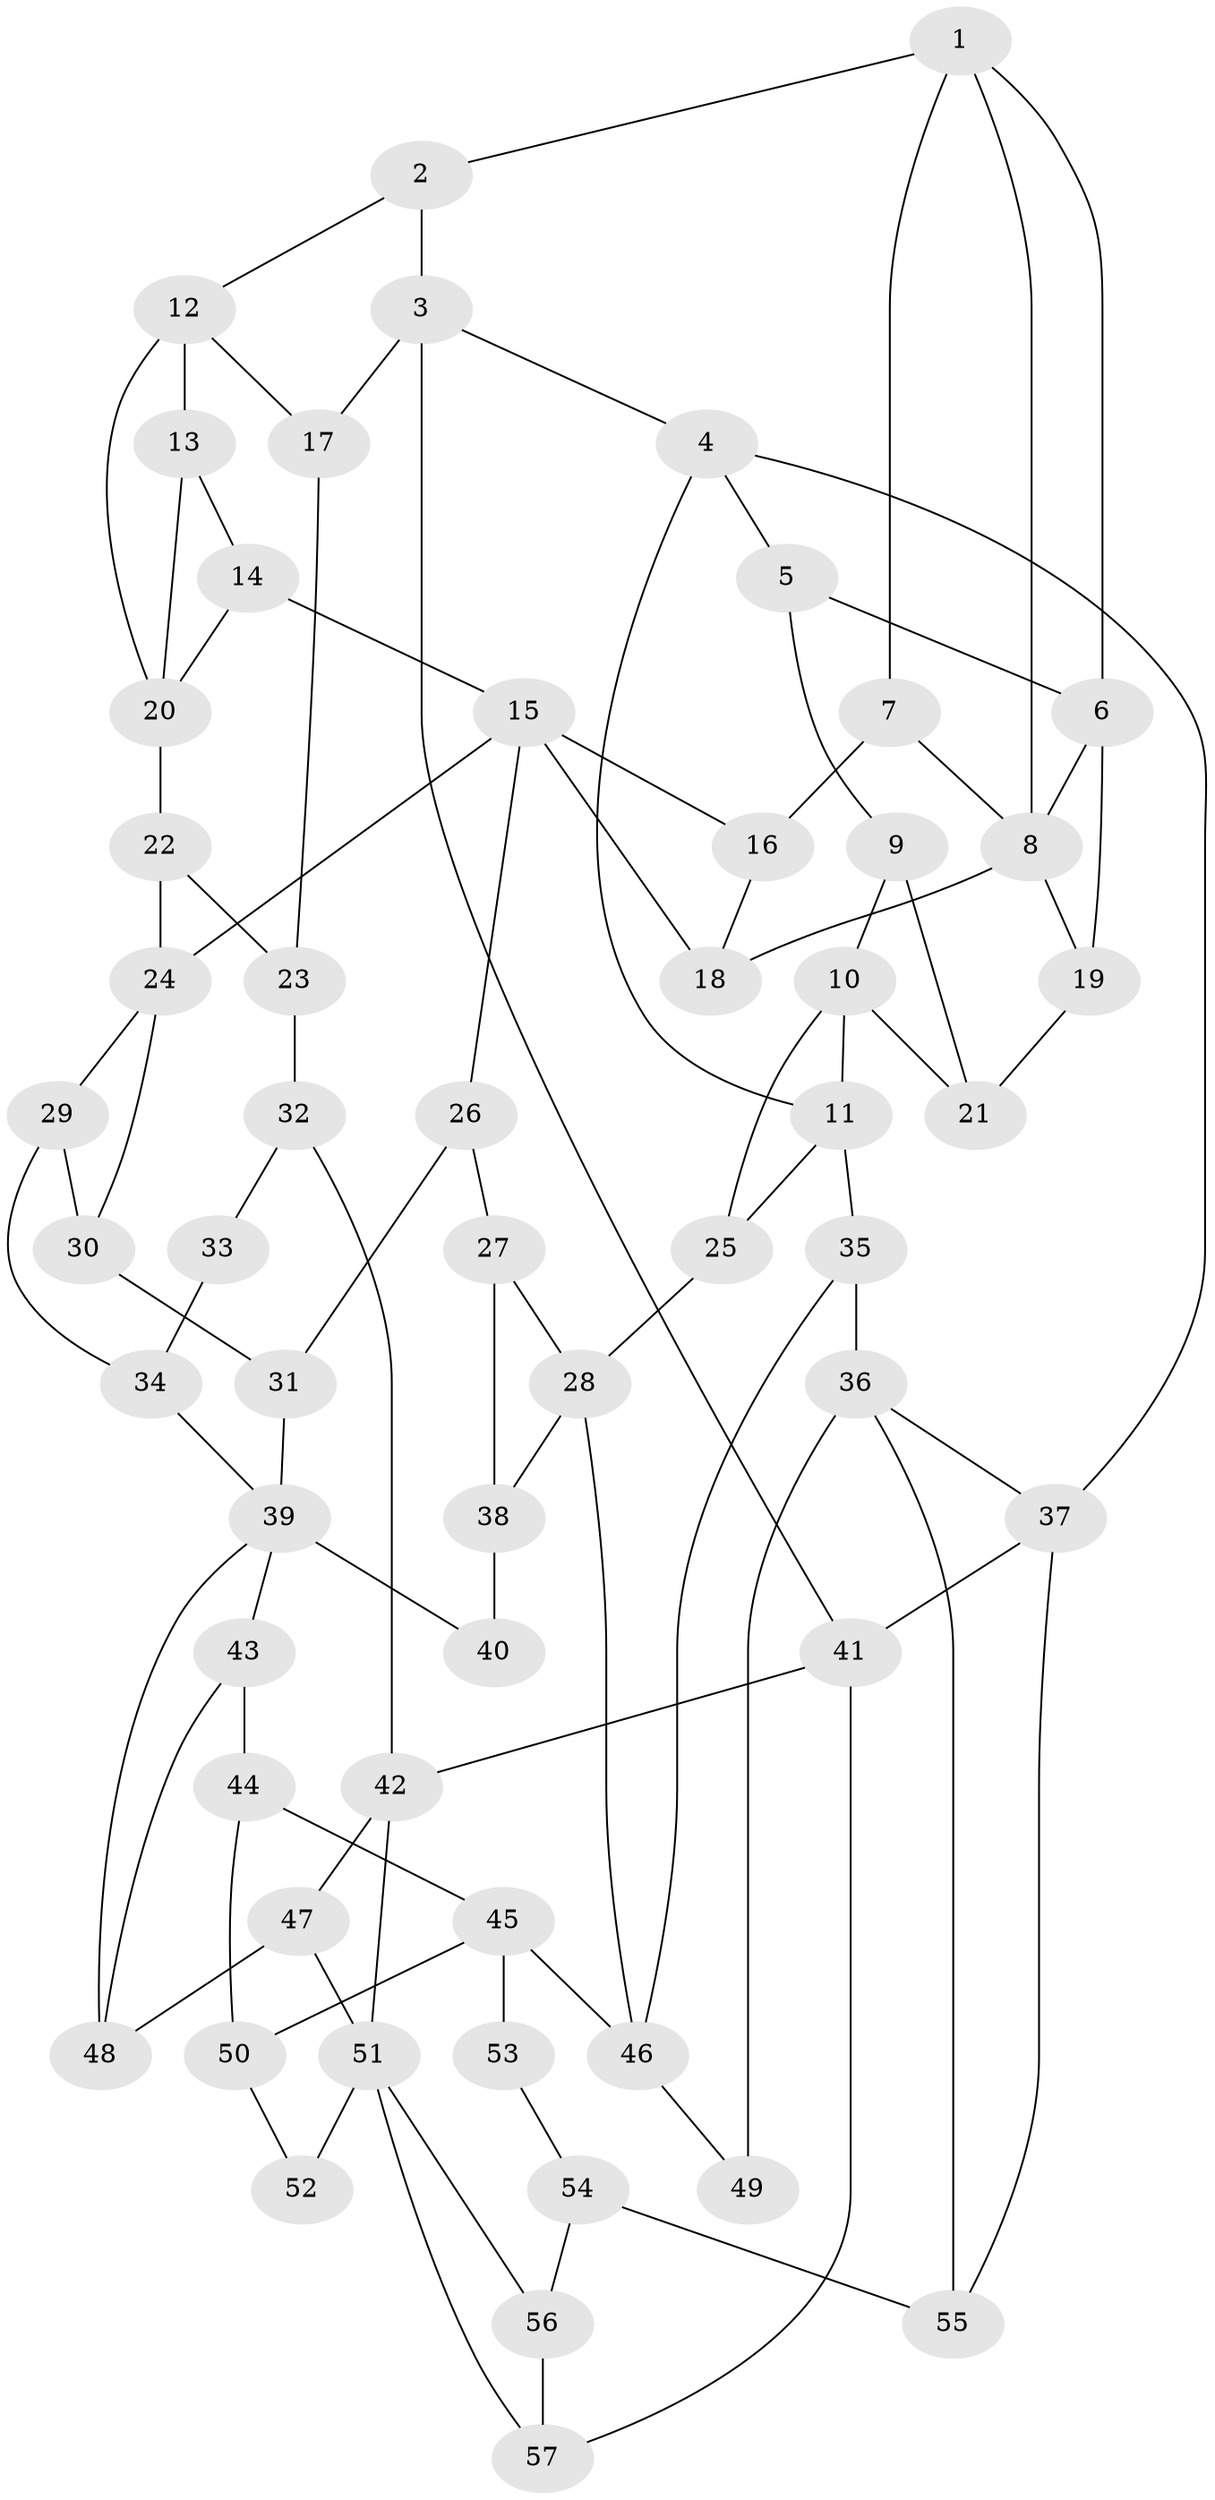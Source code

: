 // original degree distribution, {3: 0.03508771929824561, 4: 0.20175438596491227, 6: 0.21929824561403508, 5: 0.543859649122807}
// Generated by graph-tools (version 1.1) at 2025/38/03/09/25 02:38:53]
// undirected, 57 vertices, 95 edges
graph export_dot {
graph [start="1"]
  node [color=gray90,style=filled];
  1;
  2;
  3;
  4;
  5;
  6;
  7;
  8;
  9;
  10;
  11;
  12;
  13;
  14;
  15;
  16;
  17;
  18;
  19;
  20;
  21;
  22;
  23;
  24;
  25;
  26;
  27;
  28;
  29;
  30;
  31;
  32;
  33;
  34;
  35;
  36;
  37;
  38;
  39;
  40;
  41;
  42;
  43;
  44;
  45;
  46;
  47;
  48;
  49;
  50;
  51;
  52;
  53;
  54;
  55;
  56;
  57;
  1 -- 2 [weight=1.0];
  1 -- 6 [weight=1.0];
  1 -- 7 [weight=1.0];
  1 -- 8 [weight=1.0];
  2 -- 3 [weight=1.0];
  2 -- 12 [weight=1.0];
  3 -- 4 [weight=1.0];
  3 -- 17 [weight=1.0];
  3 -- 41 [weight=1.0];
  4 -- 5 [weight=1.0];
  4 -- 11 [weight=1.0];
  4 -- 37 [weight=1.0];
  5 -- 6 [weight=2.0];
  5 -- 9 [weight=1.0];
  6 -- 8 [weight=1.0];
  6 -- 19 [weight=2.0];
  7 -- 8 [weight=1.0];
  7 -- 16 [weight=1.0];
  8 -- 18 [weight=1.0];
  8 -- 19 [weight=1.0];
  9 -- 10 [weight=1.0];
  9 -- 21 [weight=1.0];
  10 -- 11 [weight=2.0];
  10 -- 21 [weight=1.0];
  10 -- 25 [weight=2.0];
  11 -- 25 [weight=1.0];
  11 -- 35 [weight=1.0];
  12 -- 13 [weight=2.0];
  12 -- 17 [weight=1.0];
  12 -- 20 [weight=1.0];
  13 -- 14 [weight=1.0];
  13 -- 20 [weight=1.0];
  14 -- 15 [weight=1.0];
  14 -- 20 [weight=1.0];
  15 -- 16 [weight=1.0];
  15 -- 18 [weight=1.0];
  15 -- 24 [weight=1.0];
  15 -- 26 [weight=1.0];
  16 -- 18 [weight=1.0];
  17 -- 23 [weight=1.0];
  19 -- 21 [weight=1.0];
  20 -- 22 [weight=2.0];
  22 -- 23 [weight=2.0];
  22 -- 24 [weight=2.0];
  23 -- 32 [weight=2.0];
  24 -- 29 [weight=1.0];
  24 -- 30 [weight=1.0];
  25 -- 28 [weight=2.0];
  26 -- 27 [weight=1.0];
  26 -- 31 [weight=1.0];
  27 -- 28 [weight=1.0];
  27 -- 38 [weight=1.0];
  28 -- 38 [weight=1.0];
  28 -- 46 [weight=2.0];
  29 -- 30 [weight=1.0];
  29 -- 34 [weight=1.0];
  30 -- 31 [weight=1.0];
  31 -- 39 [weight=1.0];
  32 -- 33 [weight=2.0];
  32 -- 42 [weight=2.0];
  33 -- 34 [weight=1.0];
  34 -- 39 [weight=1.0];
  35 -- 36 [weight=2.0];
  35 -- 46 [weight=1.0];
  36 -- 37 [weight=1.0];
  36 -- 49 [weight=2.0];
  36 -- 55 [weight=1.0];
  37 -- 41 [weight=1.0];
  37 -- 55 [weight=1.0];
  38 -- 40 [weight=1.0];
  39 -- 40 [weight=2.0];
  39 -- 43 [weight=1.0];
  39 -- 48 [weight=1.0];
  41 -- 42 [weight=1.0];
  41 -- 57 [weight=1.0];
  42 -- 47 [weight=1.0];
  42 -- 51 [weight=1.0];
  43 -- 44 [weight=1.0];
  43 -- 48 [weight=1.0];
  44 -- 45 [weight=1.0];
  44 -- 50 [weight=1.0];
  45 -- 46 [weight=2.0];
  45 -- 50 [weight=1.0];
  45 -- 53 [weight=2.0];
  46 -- 49 [weight=1.0];
  47 -- 48 [weight=1.0];
  47 -- 51 [weight=1.0];
  50 -- 52 [weight=1.0];
  51 -- 52 [weight=2.0];
  51 -- 56 [weight=1.0];
  51 -- 57 [weight=1.0];
  53 -- 54 [weight=1.0];
  54 -- 55 [weight=1.0];
  54 -- 56 [weight=1.0];
  56 -- 57 [weight=1.0];
}
